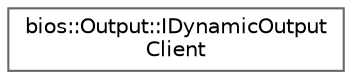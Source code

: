 digraph "Graphical Class Hierarchy"
{
 // LATEX_PDF_SIZE
  bgcolor="transparent";
  edge [fontname=Helvetica,fontsize=10,labelfontname=Helvetica,labelfontsize=10];
  node [fontname=Helvetica,fontsize=10,shape=box,height=0.2,width=0.4];
  rankdir="LR";
  Node0 [id="Node000000",label="bios::Output::IDynamicOutput\lClient",height=0.2,width=0.4,color="grey40", fillcolor="white", style="filled",URL="$df/d20/classbios_1_1Output_1_1IDynamicOutputClient.html",tooltip=" "];
}
